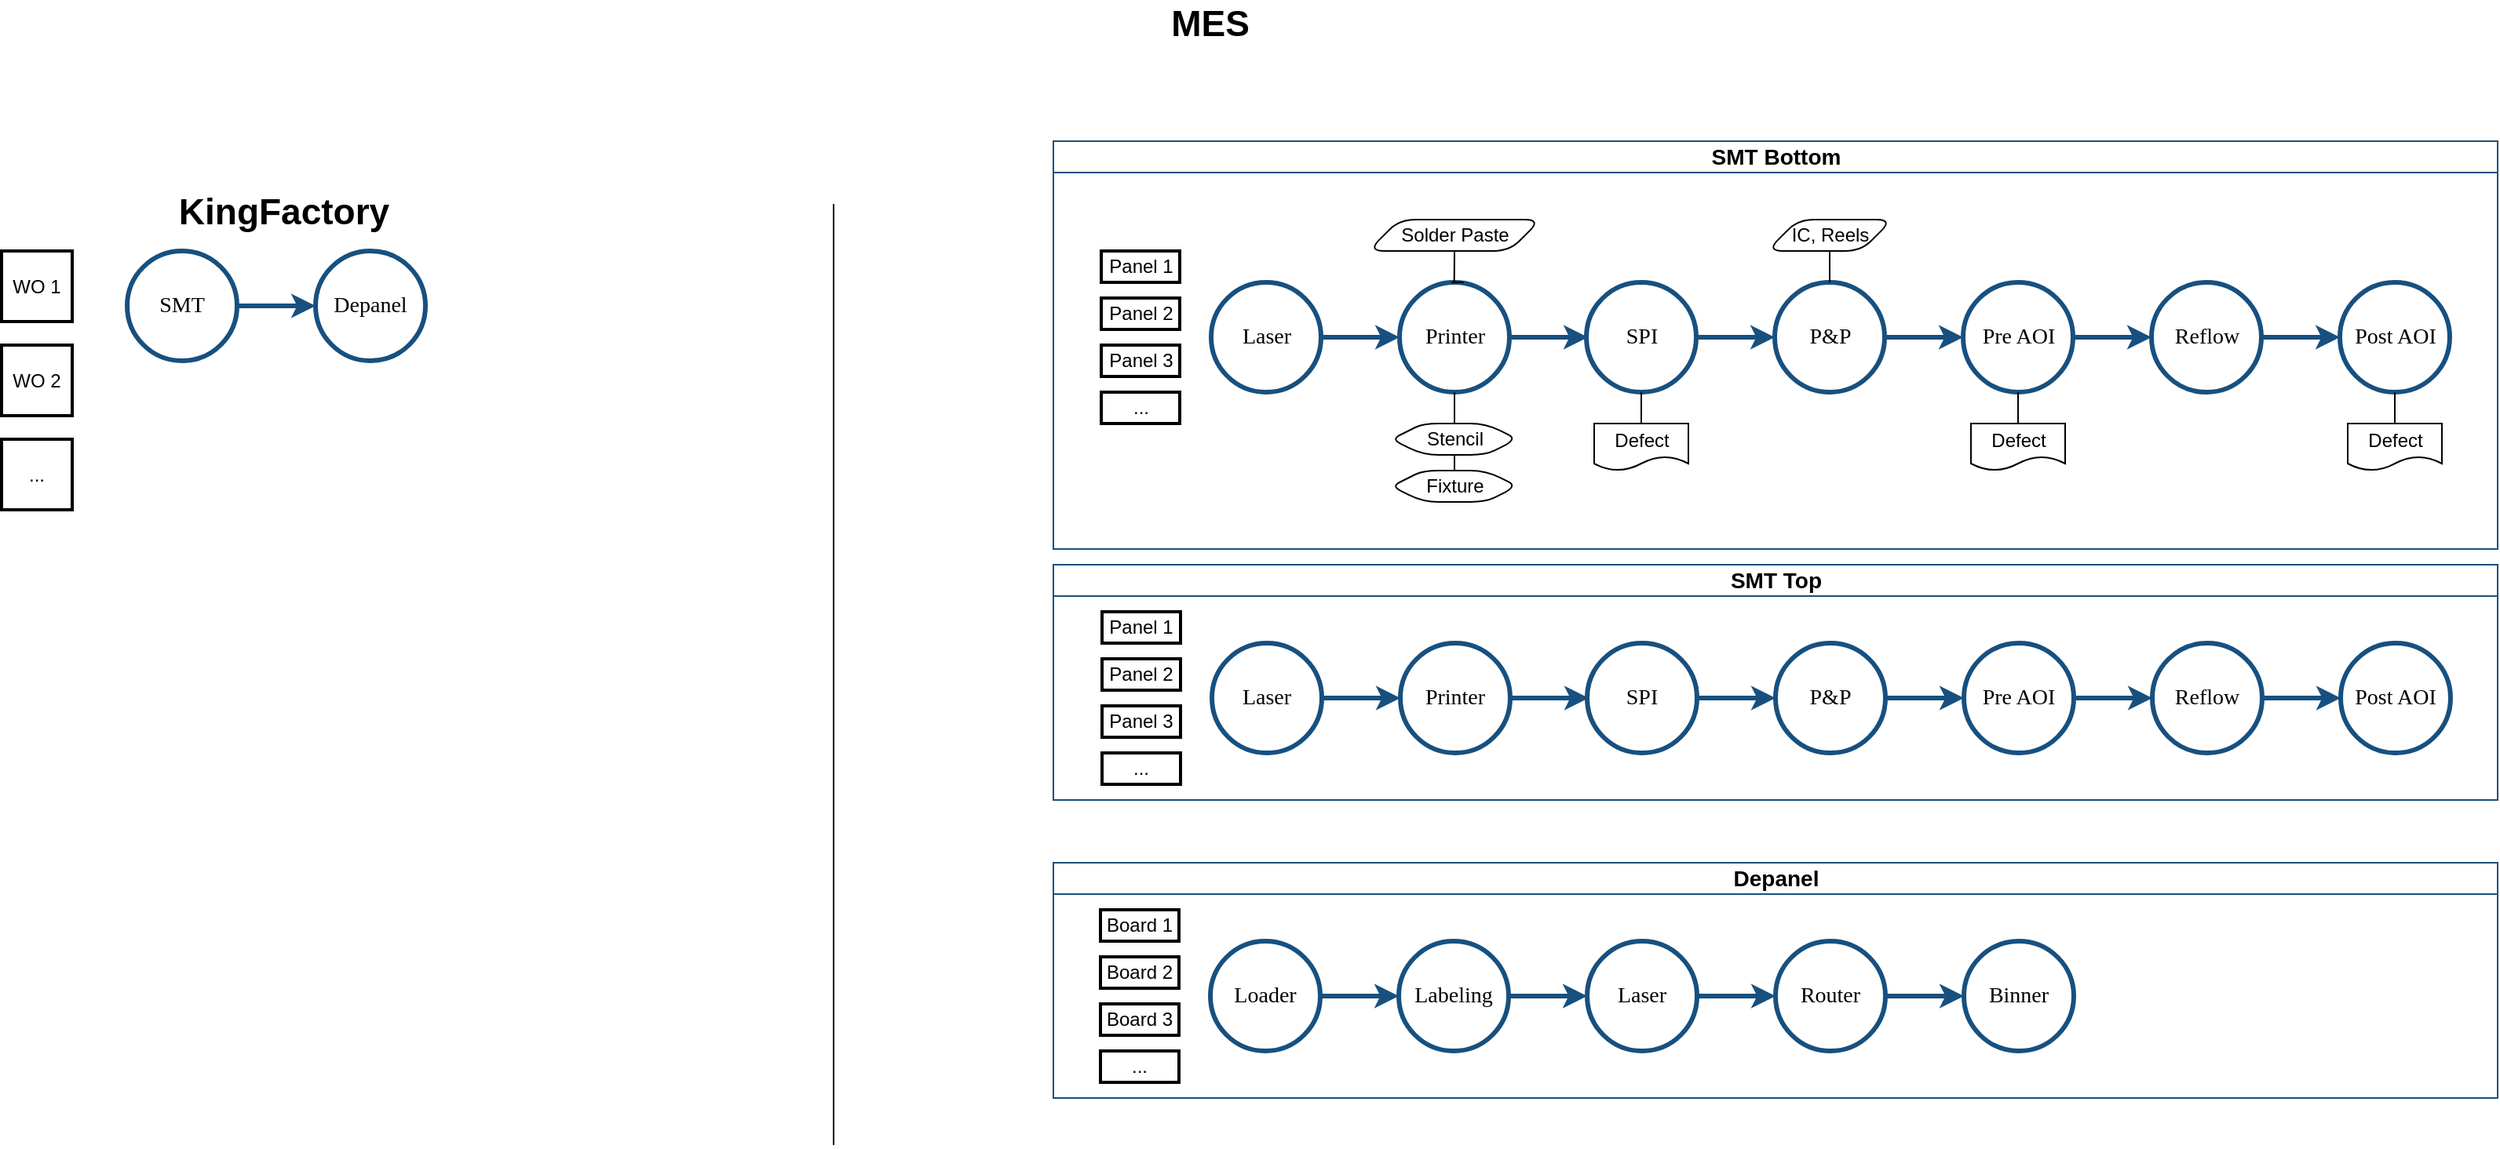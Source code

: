 <mxfile version="24.6.4" type="github">
  <diagram name="Page-1" id="Fd1FzEswAbWufd-SexZk">
    <mxGraphModel dx="1683" dy="1781" grid="1" gridSize="10" guides="1" tooltips="1" connect="1" arrows="1" fold="1" page="1" pageScale="1" pageWidth="1169" pageHeight="827" math="0" shadow="0">
      <root>
        <mxCell id="0" />
        <mxCell id="1" parent="0" />
        <mxCell id="p1yy4l3E6SkV4V8z5aji-8" value="SMT Bottom" style="swimlane;html=1;startSize=20;fontSize=14;strokeColor=#17507F;strokeWidth=1;" parent="1" vertex="1">
          <mxGeometry x="820" y="-40" width="920" height="260" as="geometry" />
        </mxCell>
        <mxCell id="p1yy4l3E6SkV4V8z5aji-44" style="edgeStyle=orthogonalEdgeStyle;rounded=0;orthogonalLoop=1;jettySize=auto;html=1;exitX=1;exitY=0.5;exitDx=0;exitDy=0;fontSize=14;strokeColor=#17507F;strokeWidth=3;" parent="p1yy4l3E6SkV4V8z5aji-8" source="p1yy4l3E6SkV4V8z5aji-9" target="p1yy4l3E6SkV4V8z5aji-25" edge="1">
          <mxGeometry relative="1" as="geometry" />
        </mxCell>
        <mxCell id="p1yy4l3E6SkV4V8z5aji-9" value="SPI" style="rounded=1;whiteSpace=wrap;html=1;shadow=0;labelBackgroundColor=none;strokeWidth=3;fontFamily=Verdana;fontSize=14;align=center;shape=ellipse;perimeter=ellipsePerimeter;strokeColor=#17507F;" parent="p1yy4l3E6SkV4V8z5aji-8" vertex="1">
          <mxGeometry x="339.5" y="90" width="70" height="70" as="geometry" />
        </mxCell>
        <mxCell id="p1yy4l3E6SkV4V8z5aji-41" style="edgeStyle=orthogonalEdgeStyle;rounded=0;orthogonalLoop=1;jettySize=auto;html=1;exitX=1;exitY=0.5;exitDx=0;exitDy=0;entryX=0;entryY=0.5;entryDx=0;entryDy=0;fontSize=14;strokeColor=#17507F;strokeWidth=3;" parent="p1yy4l3E6SkV4V8z5aji-8" source="p1yy4l3E6SkV4V8z5aji-20" target="p1yy4l3E6SkV4V8z5aji-22" edge="1">
          <mxGeometry relative="1" as="geometry" />
        </mxCell>
        <mxCell id="p1yy4l3E6SkV4V8z5aji-20" value="Laser" style="rounded=1;whiteSpace=wrap;html=1;shadow=0;labelBackgroundColor=none;strokeWidth=3;fontFamily=Verdana;fontSize=14;align=center;shape=ellipse;perimeter=ellipsePerimeter;strokeColor=#17507F;" parent="p1yy4l3E6SkV4V8z5aji-8" vertex="1">
          <mxGeometry x="100.5" y="90" width="70" height="70" as="geometry" />
        </mxCell>
        <mxCell id="p1yy4l3E6SkV4V8z5aji-42" style="edgeStyle=orthogonalEdgeStyle;rounded=0;orthogonalLoop=1;jettySize=auto;html=1;exitX=1;exitY=0.5;exitDx=0;exitDy=0;entryX=0;entryY=0.5;entryDx=0;entryDy=0;fontSize=14;strokeColor=#17507F;strokeWidth=3;" parent="p1yy4l3E6SkV4V8z5aji-8" source="p1yy4l3E6SkV4V8z5aji-22" edge="1">
          <mxGeometry relative="1" as="geometry">
            <mxPoint x="340.5" y="125" as="targetPoint" />
          </mxGeometry>
        </mxCell>
        <mxCell id="p1yy4l3E6SkV4V8z5aji-22" value="Printer" style="rounded=1;whiteSpace=wrap;html=1;shadow=0;labelBackgroundColor=none;strokeWidth=3;fontFamily=Verdana;fontSize=14;align=center;shape=ellipse;perimeter=ellipsePerimeter;strokeColor=#17507F;" parent="p1yy4l3E6SkV4V8z5aji-8" vertex="1">
          <mxGeometry x="220.5" y="90" width="70" height="70" as="geometry" />
        </mxCell>
        <mxCell id="p1yy4l3E6SkV4V8z5aji-45" style="edgeStyle=orthogonalEdgeStyle;rounded=0;orthogonalLoop=1;jettySize=auto;html=1;exitX=1;exitY=0.5;exitDx=0;exitDy=0;entryX=0;entryY=0.5;entryDx=0;entryDy=0;fontSize=14;strokeColor=#17507F;strokeWidth=3;" parent="p1yy4l3E6SkV4V8z5aji-8" source="p1yy4l3E6SkV4V8z5aji-25" target="p1yy4l3E6SkV4V8z5aji-27" edge="1">
          <mxGeometry relative="1" as="geometry" />
        </mxCell>
        <mxCell id="p1yy4l3E6SkV4V8z5aji-25" value="P&amp;amp;P" style="rounded=1;whiteSpace=wrap;html=1;shadow=0;labelBackgroundColor=none;strokeWidth=3;fontFamily=Verdana;fontSize=14;align=center;shape=ellipse;perimeter=ellipsePerimeter;strokeColor=#17507F;" parent="p1yy4l3E6SkV4V8z5aji-8" vertex="1">
          <mxGeometry x="459.5" y="90" width="70" height="70" as="geometry" />
        </mxCell>
        <mxCell id="p1yy4l3E6SkV4V8z5aji-46" style="edgeStyle=orthogonalEdgeStyle;rounded=0;orthogonalLoop=1;jettySize=auto;html=1;exitX=1;exitY=0.5;exitDx=0;exitDy=0;entryX=0;entryY=0.5;entryDx=0;entryDy=0;fontSize=14;strokeColor=#17507F;strokeWidth=3;" parent="p1yy4l3E6SkV4V8z5aji-8" source="p1yy4l3E6SkV4V8z5aji-27" target="p1yy4l3E6SkV4V8z5aji-28" edge="1">
          <mxGeometry relative="1" as="geometry" />
        </mxCell>
        <mxCell id="p1yy4l3E6SkV4V8z5aji-27" value="Pre AOI" style="rounded=1;whiteSpace=wrap;html=1;shadow=0;labelBackgroundColor=none;strokeWidth=3;fontFamily=Verdana;fontSize=14;align=center;shape=ellipse;perimeter=ellipsePerimeter;aspect=fixed;strokeColor=#17507F;" parent="p1yy4l3E6SkV4V8z5aji-8" vertex="1">
          <mxGeometry x="579.5" y="90" width="70" height="70" as="geometry" />
        </mxCell>
        <mxCell id="p1yy4l3E6SkV4V8z5aji-47" style="edgeStyle=orthogonalEdgeStyle;rounded=0;orthogonalLoop=1;jettySize=auto;html=1;exitX=1;exitY=0.5;exitDx=0;exitDy=0;entryX=0;entryY=0.5;entryDx=0;entryDy=0;fontSize=14;strokeColor=#17507F;strokeWidth=3;" parent="p1yy4l3E6SkV4V8z5aji-8" source="p1yy4l3E6SkV4V8z5aji-28" target="p1yy4l3E6SkV4V8z5aji-29" edge="1">
          <mxGeometry relative="1" as="geometry" />
        </mxCell>
        <mxCell id="p1yy4l3E6SkV4V8z5aji-28" value="Reflow" style="rounded=1;whiteSpace=wrap;html=1;shadow=0;labelBackgroundColor=none;strokeWidth=3;fontFamily=Verdana;fontSize=14;align=center;shape=ellipse;perimeter=ellipsePerimeter;strokeColor=#17507F;" parent="p1yy4l3E6SkV4V8z5aji-8" vertex="1">
          <mxGeometry x="699.5" y="90" width="70" height="70" as="geometry" />
        </mxCell>
        <mxCell id="p1yy4l3E6SkV4V8z5aji-29" value="Post AOI" style="rounded=1;whiteSpace=wrap;html=1;shadow=0;labelBackgroundColor=none;strokeWidth=3;fontFamily=Verdana;fontSize=14;align=center;shape=ellipse;perimeter=ellipsePerimeter;aspect=fixed;strokeColor=#17507F;" parent="p1yy4l3E6SkV4V8z5aji-8" vertex="1">
          <mxGeometry x="819.5" y="90" width="70" height="70" as="geometry" />
        </mxCell>
        <mxCell id="p1yy4l3E6SkV4V8z5aji-117" value="Panel 1" style="rounded=0;whiteSpace=wrap;html=1;strokeWidth=2;" parent="p1yy4l3E6SkV4V8z5aji-8" vertex="1">
          <mxGeometry x="30.5" y="70" width="50" height="20" as="geometry" />
        </mxCell>
        <mxCell id="p1yy4l3E6SkV4V8z5aji-118" value="Panel 2" style="rounded=0;whiteSpace=wrap;html=1;strokeWidth=2;" parent="p1yy4l3E6SkV4V8z5aji-8" vertex="1">
          <mxGeometry x="30.5" y="100" width="50" height="20" as="geometry" />
        </mxCell>
        <mxCell id="p1yy4l3E6SkV4V8z5aji-119" value="Panel 3" style="rounded=0;whiteSpace=wrap;html=1;strokeWidth=2;" parent="p1yy4l3E6SkV4V8z5aji-8" vertex="1">
          <mxGeometry x="30.5" y="130" width="50" height="20" as="geometry" />
        </mxCell>
        <mxCell id="p1yy4l3E6SkV4V8z5aji-120" value="..." style="rounded=0;whiteSpace=wrap;html=1;strokeWidth=2;" parent="p1yy4l3E6SkV4V8z5aji-8" vertex="1">
          <mxGeometry x="30.5" y="160" width="50" height="20" as="geometry" />
        </mxCell>
        <mxCell id="4Pd_6d9tEIYuD97MjGwz-25" value="" style="edgeStyle=entityRelationEdgeStyle;startArrow=none;endArrow=none;segment=10;curved=1;sourcePerimeterSpacing=0;targetPerimeterSpacing=0;rounded=0;exitX=0.5;exitY=0;exitDx=0;exitDy=0;" edge="1" parent="p1yy4l3E6SkV4V8z5aji-8" source="p1yy4l3E6SkV4V8z5aji-22">
          <mxGeometry relative="1" as="geometry">
            <mxPoint x="178.5" y="90" as="sourcePoint" />
            <mxPoint x="259.5" y="90" as="targetPoint" />
          </mxGeometry>
        </mxCell>
        <mxCell id="4Pd_6d9tEIYuD97MjGwz-45" style="edgeStyle=orthogonalEdgeStyle;rounded=0;orthogonalLoop=1;jettySize=auto;html=1;exitX=0.5;exitY=0;exitDx=0;exitDy=0;endArrow=none;endFill=0;" edge="1" parent="p1yy4l3E6SkV4V8z5aji-8" source="4Pd_6d9tEIYuD97MjGwz-44" target="p1yy4l3E6SkV4V8z5aji-22">
          <mxGeometry relative="1" as="geometry" />
        </mxCell>
        <mxCell id="4Pd_6d9tEIYuD97MjGwz-44" value="Stencil" style="shape=hexagon;whiteSpace=wrap;html=1;fixedSize=1;rounded=1;perimeter=hexagonPerimeter2;" vertex="1" parent="p1yy4l3E6SkV4V8z5aji-8">
          <mxGeometry x="215.5" y="180" width="80" height="20" as="geometry" />
        </mxCell>
        <mxCell id="4Pd_6d9tEIYuD97MjGwz-48" style="edgeStyle=orthogonalEdgeStyle;rounded=0;orthogonalLoop=1;jettySize=auto;html=1;exitX=0.5;exitY=0;exitDx=0;exitDy=0;entryX=0.5;entryY=1;entryDx=0;entryDy=0;endArrow=none;endFill=0;" edge="1" parent="p1yy4l3E6SkV4V8z5aji-8" source="4Pd_6d9tEIYuD97MjGwz-46" target="4Pd_6d9tEIYuD97MjGwz-44">
          <mxGeometry relative="1" as="geometry" />
        </mxCell>
        <mxCell id="4Pd_6d9tEIYuD97MjGwz-46" value="Fixture" style="shape=hexagon;whiteSpace=wrap;html=1;fixedSize=1;rounded=1;perimeter=hexagonPerimeter2;" vertex="1" parent="p1yy4l3E6SkV4V8z5aji-8">
          <mxGeometry x="215.5" y="210" width="80" height="20" as="geometry" />
        </mxCell>
        <mxCell id="4Pd_6d9tEIYuD97MjGwz-81" style="edgeStyle=orthogonalEdgeStyle;rounded=0;orthogonalLoop=1;jettySize=auto;html=1;exitX=0.5;exitY=1;exitDx=0;exitDy=0;entryX=0.5;entryY=0;entryDx=0;entryDy=0;endArrow=none;endFill=0;" edge="1" parent="p1yy4l3E6SkV4V8z5aji-8" source="4Pd_6d9tEIYuD97MjGwz-51" target="p1yy4l3E6SkV4V8z5aji-25">
          <mxGeometry relative="1" as="geometry" />
        </mxCell>
        <mxCell id="4Pd_6d9tEIYuD97MjGwz-51" value="IC, Reels" style="shape=parallelogram;whiteSpace=wrap;html=1;fixedSize=1;rounded=1;perimeter=parallelogramPerimeter;" vertex="1" parent="p1yy4l3E6SkV4V8z5aji-8">
          <mxGeometry x="454.5" y="50" width="80" height="20" as="geometry" />
        </mxCell>
        <mxCell id="4Pd_6d9tEIYuD97MjGwz-79" style="edgeStyle=orthogonalEdgeStyle;rounded=0;orthogonalLoop=1;jettySize=auto;html=1;exitX=0.5;exitY=1;exitDx=0;exitDy=0;endArrow=none;endFill=0;" edge="1" parent="p1yy4l3E6SkV4V8z5aji-8" source="4Pd_6d9tEIYuD97MjGwz-78">
          <mxGeometry relative="1" as="geometry">
            <mxPoint x="255.333" y="90" as="targetPoint" />
          </mxGeometry>
        </mxCell>
        <mxCell id="4Pd_6d9tEIYuD97MjGwz-78" value="Solder Paste" style="shape=parallelogram;whiteSpace=wrap;html=1;fixedSize=1;rounded=1;perimeter=parallelogramPerimeter;" vertex="1" parent="p1yy4l3E6SkV4V8z5aji-8">
          <mxGeometry x="200.5" y="50" width="110" height="20" as="geometry" />
        </mxCell>
        <mxCell id="4Pd_6d9tEIYuD97MjGwz-86" style="edgeStyle=orthogonalEdgeStyle;rounded=0;orthogonalLoop=1;jettySize=auto;html=1;exitX=0.5;exitY=0;exitDx=0;exitDy=0;entryX=0.5;entryY=1;entryDx=0;entryDy=0;endArrow=none;endFill=0;" edge="1" parent="p1yy4l3E6SkV4V8z5aji-8" source="4Pd_6d9tEIYuD97MjGwz-82" target="p1yy4l3E6SkV4V8z5aji-27">
          <mxGeometry relative="1" as="geometry" />
        </mxCell>
        <mxCell id="4Pd_6d9tEIYuD97MjGwz-82" value="Defect" style="shape=document;whiteSpace=wrap;html=1;boundedLbl=1;" vertex="1" parent="p1yy4l3E6SkV4V8z5aji-8">
          <mxGeometry x="584.5" y="180" width="60" height="30" as="geometry" />
        </mxCell>
        <mxCell id="4Pd_6d9tEIYuD97MjGwz-85" style="edgeStyle=orthogonalEdgeStyle;rounded=0;orthogonalLoop=1;jettySize=auto;html=1;exitX=0.5;exitY=0;exitDx=0;exitDy=0;entryX=0.5;entryY=1;entryDx=0;entryDy=0;endArrow=none;endFill=0;" edge="1" parent="p1yy4l3E6SkV4V8z5aji-8" source="4Pd_6d9tEIYuD97MjGwz-83" target="p1yy4l3E6SkV4V8z5aji-9">
          <mxGeometry relative="1" as="geometry" />
        </mxCell>
        <mxCell id="4Pd_6d9tEIYuD97MjGwz-83" value="Defect" style="shape=document;whiteSpace=wrap;html=1;boundedLbl=1;" vertex="1" parent="p1yy4l3E6SkV4V8z5aji-8">
          <mxGeometry x="344.5" y="180" width="60" height="30" as="geometry" />
        </mxCell>
        <mxCell id="4Pd_6d9tEIYuD97MjGwz-87" style="edgeStyle=orthogonalEdgeStyle;rounded=0;orthogonalLoop=1;jettySize=auto;html=1;exitX=0.5;exitY=0;exitDx=0;exitDy=0;entryX=0.5;entryY=1;entryDx=0;entryDy=0;endArrow=none;endFill=0;" edge="1" parent="p1yy4l3E6SkV4V8z5aji-8" source="4Pd_6d9tEIYuD97MjGwz-84" target="p1yy4l3E6SkV4V8z5aji-29">
          <mxGeometry relative="1" as="geometry" />
        </mxCell>
        <mxCell id="4Pd_6d9tEIYuD97MjGwz-84" value="Defect" style="shape=document;whiteSpace=wrap;html=1;boundedLbl=1;" vertex="1" parent="p1yy4l3E6SkV4V8z5aji-8">
          <mxGeometry x="824.5" y="180" width="60" height="30" as="geometry" />
        </mxCell>
        <mxCell id="p1yy4l3E6SkV4V8z5aji-59" value="Depanel" style="swimlane;html=1;startSize=20;fontSize=14;strokeColor=#17507F;strokeWidth=1;" parent="1" vertex="1">
          <mxGeometry x="820" y="420" width="920" height="150" as="geometry" />
        </mxCell>
        <mxCell id="p1yy4l3E6SkV4V8z5aji-60" style="edgeStyle=orthogonalEdgeStyle;rounded=0;orthogonalLoop=1;jettySize=auto;html=1;exitX=1;exitY=0.5;exitDx=0;exitDy=0;fontSize=14;strokeColor=#17507F;strokeWidth=3;" parent="p1yy4l3E6SkV4V8z5aji-59" source="p1yy4l3E6SkV4V8z5aji-61" target="p1yy4l3E6SkV4V8z5aji-69" edge="1">
          <mxGeometry relative="1" as="geometry" />
        </mxCell>
        <mxCell id="p1yy4l3E6SkV4V8z5aji-61" value="Router" style="rounded=1;whiteSpace=wrap;html=1;shadow=0;labelBackgroundColor=none;strokeWidth=3;fontFamily=Verdana;fontSize=14;align=center;shape=ellipse;perimeter=ellipsePerimeter;strokeColor=#17507F;" parent="p1yy4l3E6SkV4V8z5aji-59" vertex="1">
          <mxGeometry x="460" y="50" width="70" height="70" as="geometry" />
        </mxCell>
        <mxCell id="p1yy4l3E6SkV4V8z5aji-62" style="edgeStyle=orthogonalEdgeStyle;rounded=0;orthogonalLoop=1;jettySize=auto;html=1;exitX=1;exitY=0.5;exitDx=0;exitDy=0;fontSize=14;strokeColor=#17507F;strokeWidth=3;" parent="p1yy4l3E6SkV4V8z5aji-59" source="p1yy4l3E6SkV4V8z5aji-63" target="p1yy4l3E6SkV4V8z5aji-65" edge="1">
          <mxGeometry relative="1" as="geometry" />
        </mxCell>
        <mxCell id="p1yy4l3E6SkV4V8z5aji-63" value="Loader" style="rounded=1;whiteSpace=wrap;html=1;shadow=0;labelBackgroundColor=none;strokeWidth=3;fontFamily=Verdana;fontSize=14;align=center;shape=ellipse;perimeter=ellipsePerimeter;strokeColor=#17507F;" parent="p1yy4l3E6SkV4V8z5aji-59" vertex="1">
          <mxGeometry x="100" y="50" width="70" height="70" as="geometry" />
        </mxCell>
        <mxCell id="p1yy4l3E6SkV4V8z5aji-64" style="edgeStyle=orthogonalEdgeStyle;rounded=0;orthogonalLoop=1;jettySize=auto;html=1;exitX=1;exitY=0.5;exitDx=0;exitDy=0;entryX=0;entryY=0.5;entryDx=0;entryDy=0;fontSize=14;strokeColor=#17507F;strokeWidth=3;" parent="p1yy4l3E6SkV4V8z5aji-59" source="p1yy4l3E6SkV4V8z5aji-65" target="p1yy4l3E6SkV4V8z5aji-67" edge="1">
          <mxGeometry relative="1" as="geometry" />
        </mxCell>
        <mxCell id="p1yy4l3E6SkV4V8z5aji-65" value="Labeling" style="rounded=1;whiteSpace=wrap;html=1;shadow=0;labelBackgroundColor=none;strokeWidth=3;fontFamily=Verdana;fontSize=14;align=center;shape=ellipse;perimeter=ellipsePerimeter;strokeColor=#17507F;" parent="p1yy4l3E6SkV4V8z5aji-59" vertex="1">
          <mxGeometry x="220" y="50" width="70" height="70" as="geometry" />
        </mxCell>
        <mxCell id="p1yy4l3E6SkV4V8z5aji-66" style="edgeStyle=orthogonalEdgeStyle;rounded=0;orthogonalLoop=1;jettySize=auto;html=1;exitX=1;exitY=0.5;exitDx=0;exitDy=0;entryX=0;entryY=0.5;entryDx=0;entryDy=0;fontSize=14;strokeColor=#17507F;strokeWidth=3;" parent="p1yy4l3E6SkV4V8z5aji-59" source="p1yy4l3E6SkV4V8z5aji-67" target="p1yy4l3E6SkV4V8z5aji-61" edge="1">
          <mxGeometry relative="1" as="geometry" />
        </mxCell>
        <mxCell id="p1yy4l3E6SkV4V8z5aji-67" value="Laser" style="rounded=1;whiteSpace=wrap;html=1;shadow=0;labelBackgroundColor=none;strokeWidth=3;fontFamily=Verdana;fontSize=14;align=center;shape=ellipse;perimeter=ellipsePerimeter;strokeColor=#17507F;" parent="p1yy4l3E6SkV4V8z5aji-59" vertex="1">
          <mxGeometry x="340" y="50" width="70" height="70" as="geometry" />
        </mxCell>
        <mxCell id="p1yy4l3E6SkV4V8z5aji-69" value="Binner" style="rounded=1;whiteSpace=wrap;html=1;shadow=0;labelBackgroundColor=none;strokeWidth=3;fontFamily=Verdana;fontSize=14;align=center;shape=ellipse;perimeter=ellipsePerimeter;strokeColor=#17507F;" parent="p1yy4l3E6SkV4V8z5aji-59" vertex="1">
          <mxGeometry x="580" y="50" width="70" height="70" as="geometry" />
        </mxCell>
        <mxCell id="p1yy4l3E6SkV4V8z5aji-122" value="Board 1" style="rounded=0;whiteSpace=wrap;html=1;strokeWidth=2;" parent="p1yy4l3E6SkV4V8z5aji-59" vertex="1">
          <mxGeometry x="30" y="30" width="50" height="20" as="geometry" />
        </mxCell>
        <mxCell id="p1yy4l3E6SkV4V8z5aji-123" value="Board 2" style="rounded=0;whiteSpace=wrap;html=1;strokeWidth=2;" parent="p1yy4l3E6SkV4V8z5aji-59" vertex="1">
          <mxGeometry x="30" y="60" width="50" height="20" as="geometry" />
        </mxCell>
        <mxCell id="p1yy4l3E6SkV4V8z5aji-124" value="Board 3" style="rounded=0;whiteSpace=wrap;html=1;strokeWidth=2;" parent="p1yy4l3E6SkV4V8z5aji-59" vertex="1">
          <mxGeometry x="30" y="90" width="50" height="20" as="geometry" />
        </mxCell>
        <mxCell id="p1yy4l3E6SkV4V8z5aji-125" value="..." style="rounded=0;whiteSpace=wrap;html=1;strokeWidth=2;" parent="p1yy4l3E6SkV4V8z5aji-59" vertex="1">
          <mxGeometry x="30" y="120" width="50" height="20" as="geometry" />
        </mxCell>
        <mxCell id="p1yy4l3E6SkV4V8z5aji-91" style="edgeStyle=orthogonalEdgeStyle;rounded=0;orthogonalLoop=1;jettySize=auto;html=1;exitX=1;exitY=0.5;exitDx=0;exitDy=0;entryX=0;entryY=0.5;entryDx=0;entryDy=0;strokeColor=#17507f;strokeWidth=3;" parent="1" source="p1yy4l3E6SkV4V8z5aji-88" target="p1yy4l3E6SkV4V8z5aji-89" edge="1">
          <mxGeometry relative="1" as="geometry" />
        </mxCell>
        <mxCell id="p1yy4l3E6SkV4V8z5aji-88" value="SMT" style="rounded=1;whiteSpace=wrap;html=1;shadow=0;labelBackgroundColor=none;strokeWidth=3;fontFamily=Verdana;fontSize=14;align=center;shape=ellipse;perimeter=ellipsePerimeter;strokeColor=#17507f;" parent="1" vertex="1">
          <mxGeometry x="230" y="30" width="70" height="70" as="geometry" />
        </mxCell>
        <mxCell id="p1yy4l3E6SkV4V8z5aji-89" value="Depanel" style="rounded=1;whiteSpace=wrap;html=1;shadow=0;labelBackgroundColor=none;strokeWidth=3;fontFamily=Verdana;fontSize=14;align=center;shape=ellipse;perimeter=ellipsePerimeter;strokeColor=#17507f;" parent="1" vertex="1">
          <mxGeometry x="350" y="30" width="70" height="70" as="geometry" />
        </mxCell>
        <mxCell id="p1yy4l3E6SkV4V8z5aji-114" value="&lt;font style=&quot;font-size: 23px;&quot;&gt;&lt;b&gt;KingFactory&lt;/b&gt;&lt;/font&gt;" style="text;html=1;align=center;verticalAlign=middle;whiteSpace=wrap;rounded=0;" parent="1" vertex="1">
          <mxGeometry x="300" y="-10" width="60" height="30" as="geometry" />
        </mxCell>
        <mxCell id="p1yy4l3E6SkV4V8z5aji-115" value="WO 1" style="whiteSpace=wrap;html=1;aspect=fixed;strokeWidth=2;" parent="1" vertex="1">
          <mxGeometry x="150" y="30" width="45" height="45" as="geometry" />
        </mxCell>
        <mxCell id="p1yy4l3E6SkV4V8z5aji-116" value="WO 2" style="whiteSpace=wrap;html=1;aspect=fixed;strokeWidth=2;" parent="1" vertex="1">
          <mxGeometry x="150" y="90" width="45" height="45" as="geometry" />
        </mxCell>
        <mxCell id="p1yy4l3E6SkV4V8z5aji-121" value="..." style="whiteSpace=wrap;html=1;aspect=fixed;strokeWidth=2;" parent="1" vertex="1">
          <mxGeometry x="150" y="150" width="45" height="45" as="geometry" />
        </mxCell>
        <mxCell id="4Pd_6d9tEIYuD97MjGwz-1" value="SMT Top" style="swimlane;html=1;startSize=20;fontSize=14;strokeColor=#17507F;strokeWidth=1;" vertex="1" parent="1">
          <mxGeometry x="820" y="230" width="920" height="150" as="geometry" />
        </mxCell>
        <mxCell id="4Pd_6d9tEIYuD97MjGwz-2" style="edgeStyle=orthogonalEdgeStyle;rounded=0;orthogonalLoop=1;jettySize=auto;html=1;exitX=1;exitY=0.5;exitDx=0;exitDy=0;fontSize=14;strokeColor=#17507F;strokeWidth=3;" edge="1" parent="4Pd_6d9tEIYuD97MjGwz-1" source="4Pd_6d9tEIYuD97MjGwz-3" target="4Pd_6d9tEIYuD97MjGwz-11">
          <mxGeometry relative="1" as="geometry" />
        </mxCell>
        <mxCell id="4Pd_6d9tEIYuD97MjGwz-3" value="SPI" style="rounded=1;whiteSpace=wrap;html=1;shadow=0;labelBackgroundColor=none;strokeWidth=3;fontFamily=Verdana;fontSize=14;align=center;shape=ellipse;perimeter=ellipsePerimeter;strokeColor=#17507F;" vertex="1" parent="4Pd_6d9tEIYuD97MjGwz-1">
          <mxGeometry x="340" y="50" width="70" height="70" as="geometry" />
        </mxCell>
        <mxCell id="4Pd_6d9tEIYuD97MjGwz-4" style="edgeStyle=orthogonalEdgeStyle;rounded=0;orthogonalLoop=1;jettySize=auto;html=1;exitX=1;exitY=0.5;exitDx=0;exitDy=0;entryX=0;entryY=0.5;entryDx=0;entryDy=0;fontSize=14;strokeColor=#17507F;strokeWidth=3;" edge="1" parent="4Pd_6d9tEIYuD97MjGwz-1" source="4Pd_6d9tEIYuD97MjGwz-5" target="4Pd_6d9tEIYuD97MjGwz-7">
          <mxGeometry relative="1" as="geometry" />
        </mxCell>
        <mxCell id="4Pd_6d9tEIYuD97MjGwz-5" value="Laser" style="rounded=1;whiteSpace=wrap;html=1;shadow=0;labelBackgroundColor=none;strokeWidth=3;fontFamily=Verdana;fontSize=14;align=center;shape=ellipse;perimeter=ellipsePerimeter;strokeColor=#17507F;" vertex="1" parent="4Pd_6d9tEIYuD97MjGwz-1">
          <mxGeometry x="101" y="50" width="70" height="70" as="geometry" />
        </mxCell>
        <mxCell id="4Pd_6d9tEIYuD97MjGwz-6" style="edgeStyle=orthogonalEdgeStyle;rounded=0;orthogonalLoop=1;jettySize=auto;html=1;exitX=1;exitY=0.5;exitDx=0;exitDy=0;entryX=0;entryY=0.5;entryDx=0;entryDy=0;fontSize=14;strokeColor=#17507F;strokeWidth=3;" edge="1" parent="4Pd_6d9tEIYuD97MjGwz-1" source="4Pd_6d9tEIYuD97MjGwz-7">
          <mxGeometry relative="1" as="geometry">
            <mxPoint x="341" y="85" as="targetPoint" />
          </mxGeometry>
        </mxCell>
        <mxCell id="4Pd_6d9tEIYuD97MjGwz-7" value="Printer" style="rounded=1;whiteSpace=wrap;html=1;shadow=0;labelBackgroundColor=none;strokeWidth=3;fontFamily=Verdana;fontSize=14;align=center;shape=ellipse;perimeter=ellipsePerimeter;strokeColor=#17507F;" vertex="1" parent="4Pd_6d9tEIYuD97MjGwz-1">
          <mxGeometry x="221" y="50" width="70" height="70" as="geometry" />
        </mxCell>
        <mxCell id="4Pd_6d9tEIYuD97MjGwz-10" style="edgeStyle=orthogonalEdgeStyle;rounded=0;orthogonalLoop=1;jettySize=auto;html=1;exitX=1;exitY=0.5;exitDx=0;exitDy=0;entryX=0;entryY=0.5;entryDx=0;entryDy=0;fontSize=14;strokeColor=#17507F;strokeWidth=3;" edge="1" parent="4Pd_6d9tEIYuD97MjGwz-1" source="4Pd_6d9tEIYuD97MjGwz-11" target="4Pd_6d9tEIYuD97MjGwz-13">
          <mxGeometry relative="1" as="geometry" />
        </mxCell>
        <mxCell id="4Pd_6d9tEIYuD97MjGwz-11" value="P&amp;amp;P" style="rounded=1;whiteSpace=wrap;html=1;shadow=0;labelBackgroundColor=none;strokeWidth=3;fontFamily=Verdana;fontSize=14;align=center;shape=ellipse;perimeter=ellipsePerimeter;strokeColor=#17507F;" vertex="1" parent="4Pd_6d9tEIYuD97MjGwz-1">
          <mxGeometry x="460" y="50" width="70" height="70" as="geometry" />
        </mxCell>
        <mxCell id="4Pd_6d9tEIYuD97MjGwz-12" style="edgeStyle=orthogonalEdgeStyle;rounded=0;orthogonalLoop=1;jettySize=auto;html=1;exitX=1;exitY=0.5;exitDx=0;exitDy=0;entryX=0;entryY=0.5;entryDx=0;entryDy=0;fontSize=14;strokeColor=#17507F;strokeWidth=3;" edge="1" parent="4Pd_6d9tEIYuD97MjGwz-1" source="4Pd_6d9tEIYuD97MjGwz-13" target="4Pd_6d9tEIYuD97MjGwz-15">
          <mxGeometry relative="1" as="geometry" />
        </mxCell>
        <mxCell id="4Pd_6d9tEIYuD97MjGwz-13" value="Pre AOI" style="rounded=1;whiteSpace=wrap;html=1;shadow=0;labelBackgroundColor=none;strokeWidth=3;fontFamily=Verdana;fontSize=14;align=center;shape=ellipse;perimeter=ellipsePerimeter;aspect=fixed;strokeColor=#17507F;" vertex="1" parent="4Pd_6d9tEIYuD97MjGwz-1">
          <mxGeometry x="580" y="50" width="70" height="70" as="geometry" />
        </mxCell>
        <mxCell id="4Pd_6d9tEIYuD97MjGwz-14" style="edgeStyle=orthogonalEdgeStyle;rounded=0;orthogonalLoop=1;jettySize=auto;html=1;exitX=1;exitY=0.5;exitDx=0;exitDy=0;entryX=0;entryY=0.5;entryDx=0;entryDy=0;fontSize=14;strokeColor=#17507F;strokeWidth=3;" edge="1" parent="4Pd_6d9tEIYuD97MjGwz-1" source="4Pd_6d9tEIYuD97MjGwz-15" target="4Pd_6d9tEIYuD97MjGwz-16">
          <mxGeometry relative="1" as="geometry" />
        </mxCell>
        <mxCell id="4Pd_6d9tEIYuD97MjGwz-15" value="Reflow" style="rounded=1;whiteSpace=wrap;html=1;shadow=0;labelBackgroundColor=none;strokeWidth=3;fontFamily=Verdana;fontSize=14;align=center;shape=ellipse;perimeter=ellipsePerimeter;strokeColor=#17507F;" vertex="1" parent="4Pd_6d9tEIYuD97MjGwz-1">
          <mxGeometry x="700" y="50" width="70" height="70" as="geometry" />
        </mxCell>
        <mxCell id="4Pd_6d9tEIYuD97MjGwz-16" value="Post AOI" style="rounded=1;whiteSpace=wrap;html=1;shadow=0;labelBackgroundColor=none;strokeWidth=3;fontFamily=Verdana;fontSize=14;align=center;shape=ellipse;perimeter=ellipsePerimeter;aspect=fixed;strokeColor=#17507F;" vertex="1" parent="4Pd_6d9tEIYuD97MjGwz-1">
          <mxGeometry x="820" y="50" width="70" height="70" as="geometry" />
        </mxCell>
        <mxCell id="4Pd_6d9tEIYuD97MjGwz-17" value="Panel 1" style="rounded=0;whiteSpace=wrap;html=1;strokeWidth=2;" vertex="1" parent="4Pd_6d9tEIYuD97MjGwz-1">
          <mxGeometry x="31" y="30" width="50" height="20" as="geometry" />
        </mxCell>
        <mxCell id="4Pd_6d9tEIYuD97MjGwz-18" value="Panel 2" style="rounded=0;whiteSpace=wrap;html=1;strokeWidth=2;" vertex="1" parent="4Pd_6d9tEIYuD97MjGwz-1">
          <mxGeometry x="31" y="60" width="50" height="20" as="geometry" />
        </mxCell>
        <mxCell id="4Pd_6d9tEIYuD97MjGwz-19" value="Panel 3" style="rounded=0;whiteSpace=wrap;html=1;strokeWidth=2;" vertex="1" parent="4Pd_6d9tEIYuD97MjGwz-1">
          <mxGeometry x="31" y="90" width="50" height="20" as="geometry" />
        </mxCell>
        <mxCell id="4Pd_6d9tEIYuD97MjGwz-20" value="..." style="rounded=0;whiteSpace=wrap;html=1;strokeWidth=2;" vertex="1" parent="4Pd_6d9tEIYuD97MjGwz-1">
          <mxGeometry x="31" y="120" width="50" height="20" as="geometry" />
        </mxCell>
        <mxCell id="4Pd_6d9tEIYuD97MjGwz-22" value="" style="endArrow=none;html=1;rounded=0;" edge="1" parent="1">
          <mxGeometry width="50" height="50" relative="1" as="geometry">
            <mxPoint x="680" y="600" as="sourcePoint" />
            <mxPoint x="680" as="targetPoint" />
          </mxGeometry>
        </mxCell>
        <mxCell id="4Pd_6d9tEIYuD97MjGwz-23" value="&lt;font size=&quot;1&quot; style=&quot;&quot;&gt;&lt;b style=&quot;font-size: 23px;&quot;&gt;MES&lt;/b&gt;&lt;/font&gt;" style="text;html=1;align=center;verticalAlign=middle;whiteSpace=wrap;rounded=0;" vertex="1" parent="1">
          <mxGeometry x="890" y="-130" width="60" height="30" as="geometry" />
        </mxCell>
      </root>
    </mxGraphModel>
  </diagram>
</mxfile>
